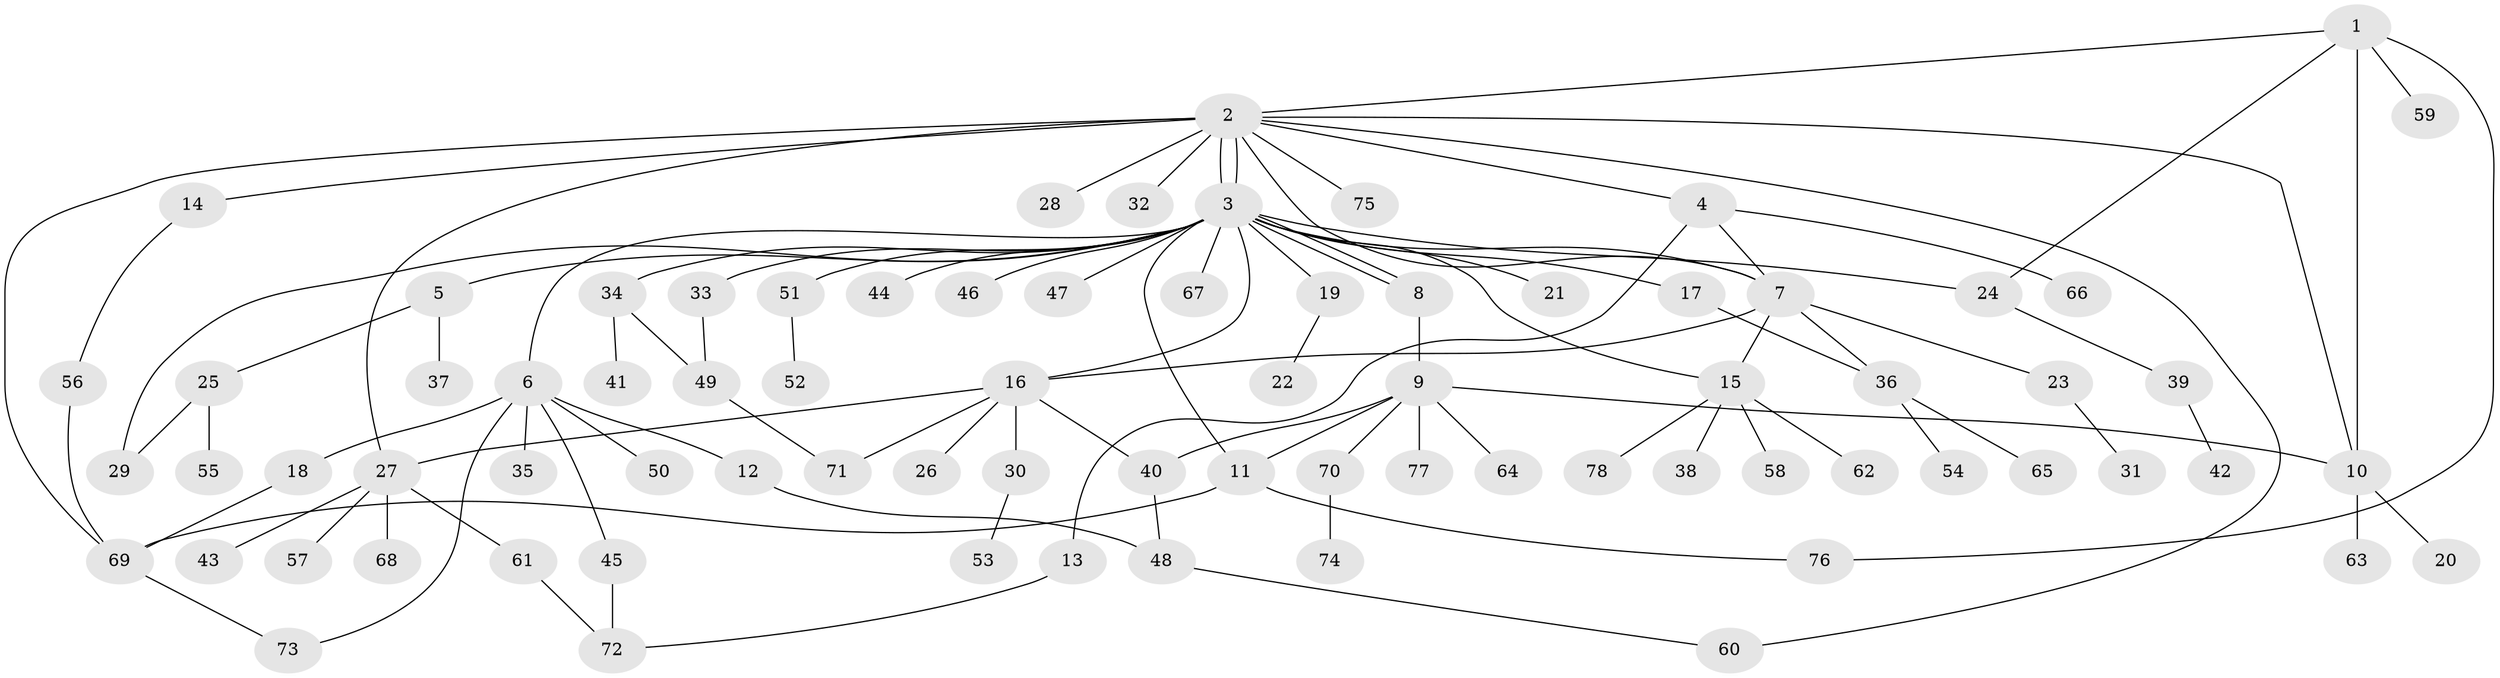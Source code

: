 // Generated by graph-tools (version 1.1) at 2025/49/03/09/25 03:49:52]
// undirected, 78 vertices, 102 edges
graph export_dot {
graph [start="1"]
  node [color=gray90,style=filled];
  1;
  2;
  3;
  4;
  5;
  6;
  7;
  8;
  9;
  10;
  11;
  12;
  13;
  14;
  15;
  16;
  17;
  18;
  19;
  20;
  21;
  22;
  23;
  24;
  25;
  26;
  27;
  28;
  29;
  30;
  31;
  32;
  33;
  34;
  35;
  36;
  37;
  38;
  39;
  40;
  41;
  42;
  43;
  44;
  45;
  46;
  47;
  48;
  49;
  50;
  51;
  52;
  53;
  54;
  55;
  56;
  57;
  58;
  59;
  60;
  61;
  62;
  63;
  64;
  65;
  66;
  67;
  68;
  69;
  70;
  71;
  72;
  73;
  74;
  75;
  76;
  77;
  78;
  1 -- 2;
  1 -- 10;
  1 -- 24;
  1 -- 59;
  1 -- 76;
  2 -- 3;
  2 -- 3;
  2 -- 4;
  2 -- 7;
  2 -- 10;
  2 -- 14;
  2 -- 27;
  2 -- 28;
  2 -- 32;
  2 -- 60;
  2 -- 69;
  2 -- 75;
  3 -- 5;
  3 -- 6;
  3 -- 7;
  3 -- 8;
  3 -- 8;
  3 -- 11;
  3 -- 15;
  3 -- 16;
  3 -- 17;
  3 -- 19;
  3 -- 21;
  3 -- 24;
  3 -- 29;
  3 -- 33;
  3 -- 34;
  3 -- 44;
  3 -- 46;
  3 -- 47;
  3 -- 51;
  3 -- 67;
  4 -- 7;
  4 -- 13;
  4 -- 66;
  5 -- 25;
  5 -- 37;
  6 -- 12;
  6 -- 18;
  6 -- 35;
  6 -- 45;
  6 -- 50;
  6 -- 73;
  7 -- 15;
  7 -- 16;
  7 -- 23;
  7 -- 36;
  8 -- 9;
  9 -- 10;
  9 -- 11;
  9 -- 40;
  9 -- 64;
  9 -- 70;
  9 -- 77;
  10 -- 20;
  10 -- 63;
  11 -- 69;
  11 -- 76;
  12 -- 48;
  13 -- 72;
  14 -- 56;
  15 -- 38;
  15 -- 58;
  15 -- 62;
  15 -- 78;
  16 -- 26;
  16 -- 27;
  16 -- 30;
  16 -- 40;
  16 -- 71;
  17 -- 36;
  18 -- 69;
  19 -- 22;
  23 -- 31;
  24 -- 39;
  25 -- 29;
  25 -- 55;
  27 -- 43;
  27 -- 57;
  27 -- 61;
  27 -- 68;
  30 -- 53;
  33 -- 49;
  34 -- 41;
  34 -- 49;
  36 -- 54;
  36 -- 65;
  39 -- 42;
  40 -- 48;
  45 -- 72;
  48 -- 60;
  49 -- 71;
  51 -- 52;
  56 -- 69;
  61 -- 72;
  69 -- 73;
  70 -- 74;
}

